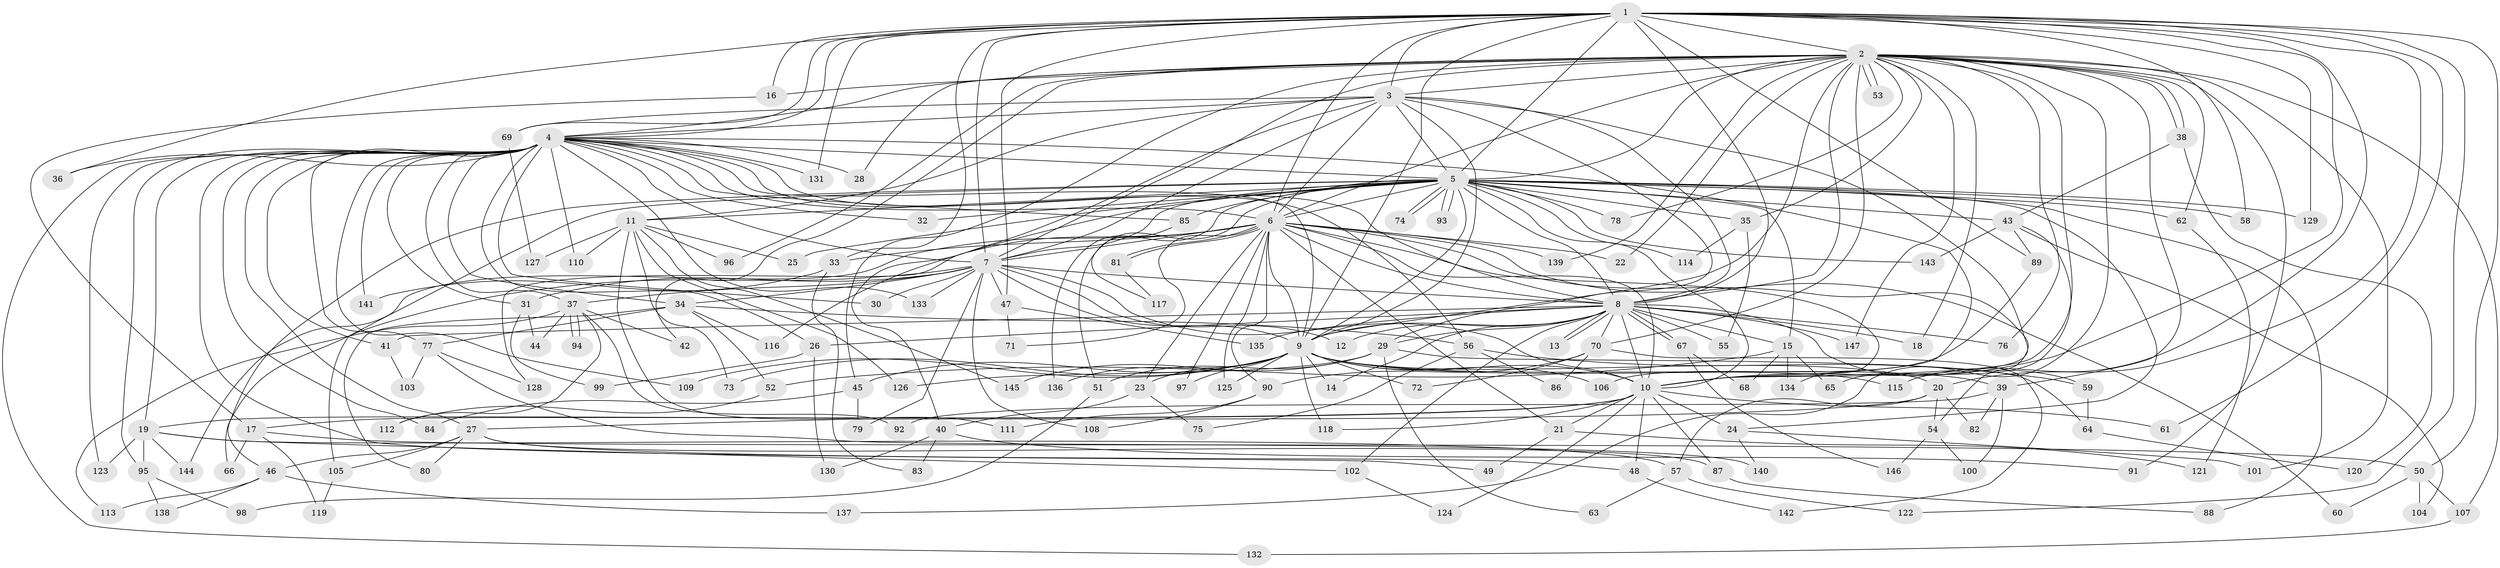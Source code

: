 // Generated by graph-tools (version 1.1) at 2025/14/03/09/25 04:14:09]
// undirected, 147 vertices, 319 edges
graph export_dot {
graph [start="1"]
  node [color=gray90,style=filled];
  1;
  2;
  3;
  4;
  5;
  6;
  7;
  8;
  9;
  10;
  11;
  12;
  13;
  14;
  15;
  16;
  17;
  18;
  19;
  20;
  21;
  22;
  23;
  24;
  25;
  26;
  27;
  28;
  29;
  30;
  31;
  32;
  33;
  34;
  35;
  36;
  37;
  38;
  39;
  40;
  41;
  42;
  43;
  44;
  45;
  46;
  47;
  48;
  49;
  50;
  51;
  52;
  53;
  54;
  55;
  56;
  57;
  58;
  59;
  60;
  61;
  62;
  63;
  64;
  65;
  66;
  67;
  68;
  69;
  70;
  71;
  72;
  73;
  74;
  75;
  76;
  77;
  78;
  79;
  80;
  81;
  82;
  83;
  84;
  85;
  86;
  87;
  88;
  89;
  90;
  91;
  92;
  93;
  94;
  95;
  96;
  97;
  98;
  99;
  100;
  101;
  102;
  103;
  104;
  105;
  106;
  107;
  108;
  109;
  110;
  111;
  112;
  113;
  114;
  115;
  116;
  117;
  118;
  119;
  120;
  121;
  122;
  123;
  124;
  125;
  126;
  127;
  128;
  129;
  130;
  131;
  132;
  133;
  134;
  135;
  136;
  137;
  138;
  139;
  140;
  141;
  142;
  143;
  144;
  145;
  146;
  147;
  1 -- 2;
  1 -- 3;
  1 -- 4;
  1 -- 5;
  1 -- 6;
  1 -- 7;
  1 -- 8;
  1 -- 9;
  1 -- 10;
  1 -- 16;
  1 -- 20;
  1 -- 33;
  1 -- 36;
  1 -- 47;
  1 -- 50;
  1 -- 58;
  1 -- 61;
  1 -- 69;
  1 -- 89;
  1 -- 115;
  1 -- 122;
  1 -- 129;
  1 -- 131;
  2 -- 3;
  2 -- 4;
  2 -- 5;
  2 -- 6;
  2 -- 7;
  2 -- 8;
  2 -- 9;
  2 -- 10;
  2 -- 16;
  2 -- 18;
  2 -- 22;
  2 -- 28;
  2 -- 35;
  2 -- 38;
  2 -- 38;
  2 -- 39;
  2 -- 42;
  2 -- 45;
  2 -- 53;
  2 -- 53;
  2 -- 62;
  2 -- 70;
  2 -- 76;
  2 -- 78;
  2 -- 91;
  2 -- 96;
  2 -- 101;
  2 -- 107;
  2 -- 137;
  2 -- 139;
  2 -- 147;
  3 -- 4;
  3 -- 5;
  3 -- 6;
  3 -- 7;
  3 -- 8;
  3 -- 9;
  3 -- 10;
  3 -- 11;
  3 -- 29;
  3 -- 40;
  3 -- 69;
  4 -- 5;
  4 -- 6;
  4 -- 7;
  4 -- 8;
  4 -- 9;
  4 -- 10;
  4 -- 19;
  4 -- 26;
  4 -- 27;
  4 -- 28;
  4 -- 30;
  4 -- 31;
  4 -- 32;
  4 -- 34;
  4 -- 36;
  4 -- 37;
  4 -- 41;
  4 -- 49;
  4 -- 56;
  4 -- 77;
  4 -- 84;
  4 -- 85;
  4 -- 95;
  4 -- 109;
  4 -- 110;
  4 -- 123;
  4 -- 131;
  4 -- 132;
  4 -- 133;
  4 -- 141;
  5 -- 6;
  5 -- 7;
  5 -- 8;
  5 -- 9;
  5 -- 10;
  5 -- 11;
  5 -- 15;
  5 -- 24;
  5 -- 25;
  5 -- 32;
  5 -- 35;
  5 -- 43;
  5 -- 46;
  5 -- 51;
  5 -- 58;
  5 -- 62;
  5 -- 74;
  5 -- 74;
  5 -- 78;
  5 -- 85;
  5 -- 88;
  5 -- 93;
  5 -- 93;
  5 -- 105;
  5 -- 114;
  5 -- 116;
  5 -- 129;
  5 -- 136;
  5 -- 143;
  6 -- 7;
  6 -- 8;
  6 -- 9;
  6 -- 10;
  6 -- 21;
  6 -- 22;
  6 -- 23;
  6 -- 33;
  6 -- 54;
  6 -- 60;
  6 -- 71;
  6 -- 81;
  6 -- 81;
  6 -- 90;
  6 -- 97;
  6 -- 125;
  6 -- 128;
  6 -- 134;
  6 -- 139;
  6 -- 144;
  7 -- 8;
  7 -- 9;
  7 -- 10;
  7 -- 12;
  7 -- 30;
  7 -- 31;
  7 -- 34;
  7 -- 37;
  7 -- 47;
  7 -- 66;
  7 -- 79;
  7 -- 108;
  7 -- 133;
  8 -- 9;
  8 -- 10;
  8 -- 12;
  8 -- 13;
  8 -- 13;
  8 -- 14;
  8 -- 15;
  8 -- 18;
  8 -- 26;
  8 -- 29;
  8 -- 41;
  8 -- 55;
  8 -- 59;
  8 -- 67;
  8 -- 67;
  8 -- 70;
  8 -- 76;
  8 -- 102;
  8 -- 135;
  8 -- 147;
  9 -- 10;
  9 -- 14;
  9 -- 20;
  9 -- 23;
  9 -- 39;
  9 -- 45;
  9 -- 72;
  9 -- 73;
  9 -- 97;
  9 -- 106;
  9 -- 109;
  9 -- 115;
  9 -- 118;
  9 -- 125;
  9 -- 136;
  10 -- 17;
  10 -- 19;
  10 -- 21;
  10 -- 24;
  10 -- 48;
  10 -- 61;
  10 -- 87;
  10 -- 118;
  10 -- 124;
  11 -- 25;
  11 -- 73;
  11 -- 96;
  11 -- 110;
  11 -- 111;
  11 -- 126;
  11 -- 127;
  11 -- 145;
  15 -- 52;
  15 -- 65;
  15 -- 68;
  15 -- 134;
  16 -- 17;
  17 -- 50;
  17 -- 66;
  17 -- 119;
  19 -- 57;
  19 -- 95;
  19 -- 102;
  19 -- 123;
  19 -- 144;
  20 -- 27;
  20 -- 54;
  20 -- 57;
  20 -- 82;
  21 -- 49;
  21 -- 121;
  23 -- 40;
  23 -- 75;
  24 -- 101;
  24 -- 140;
  26 -- 99;
  26 -- 130;
  27 -- 46;
  27 -- 48;
  27 -- 80;
  27 -- 87;
  27 -- 105;
  29 -- 51;
  29 -- 63;
  29 -- 64;
  29 -- 126;
  29 -- 145;
  31 -- 44;
  31 -- 99;
  33 -- 83;
  33 -- 141;
  34 -- 52;
  34 -- 56;
  34 -- 77;
  34 -- 80;
  34 -- 116;
  35 -- 55;
  35 -- 114;
  37 -- 42;
  37 -- 44;
  37 -- 92;
  37 -- 94;
  37 -- 94;
  37 -- 112;
  37 -- 113;
  38 -- 43;
  38 -- 120;
  39 -- 82;
  39 -- 92;
  39 -- 100;
  40 -- 83;
  40 -- 91;
  40 -- 130;
  41 -- 103;
  43 -- 65;
  43 -- 89;
  43 -- 104;
  43 -- 143;
  45 -- 79;
  45 -- 84;
  46 -- 113;
  46 -- 137;
  46 -- 138;
  47 -- 71;
  47 -- 135;
  48 -- 142;
  50 -- 60;
  50 -- 104;
  50 -- 107;
  51 -- 98;
  52 -- 112;
  54 -- 100;
  54 -- 146;
  56 -- 59;
  56 -- 75;
  56 -- 86;
  57 -- 63;
  57 -- 122;
  59 -- 64;
  62 -- 121;
  64 -- 120;
  67 -- 68;
  67 -- 146;
  69 -- 127;
  70 -- 72;
  70 -- 86;
  70 -- 90;
  70 -- 142;
  77 -- 103;
  77 -- 128;
  77 -- 140;
  81 -- 117;
  85 -- 117;
  87 -- 88;
  89 -- 106;
  90 -- 108;
  90 -- 111;
  95 -- 98;
  95 -- 138;
  102 -- 124;
  105 -- 119;
  107 -- 132;
}
